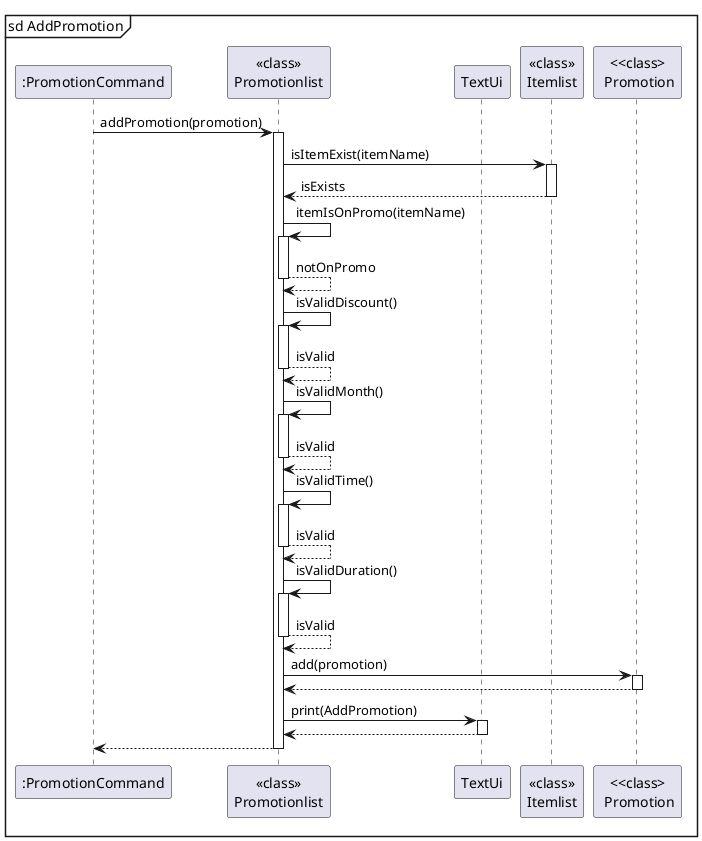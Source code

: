 @startuml
'https://plantuml.com/sequence-diagram

mainframe sd AddPromotion
autoactivate on

participant ":PromotionCommand" as PromotionCommand
participant "<<class>>\nPromotionlist" as Promotionlist
participant TextUi
participant "<<class>>\nItemlist" as Itemlist
participant "<<class>\n Promotion" as Promotion

PromotionCommand -> Promotionlist : addPromotion(promotion)
Promotionlist -> Itemlist : isItemExist(itemName)
Itemlist --> Promotionlist : isExists
Promotionlist -> Promotionlist : itemIsOnPromo(itemName)
return notOnPromo
Promotionlist -> Promotionlist : isValidDiscount()
return isValid
Promotionlist -> Promotionlist : isValidMonth()
return isValid
Promotionlist -> Promotionlist : isValidTime()
return isValid
Promotionlist -> Promotionlist : isValidDuration()
return isValid
Promotionlist -> Promotion : add(promotion)
Promotion --> Promotionlist
Promotionlist -> TextUi : print(AddPromotion)
TextUi --> Promotionlist
Promotionlist --> PromotionCommand

@enduml